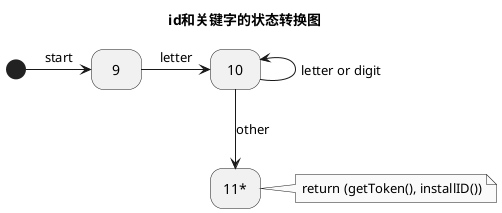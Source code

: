 @startuml
skinparam monochrome true
title id和关键字的状态转换图

hide empty description

state "11*" as 11

[*] -> 9: start
9 -> 10: letter
10 -up-> 10: letter or digit
10 -down-> 11: other

note right of 11: return (getToken(), installID())

@enduml